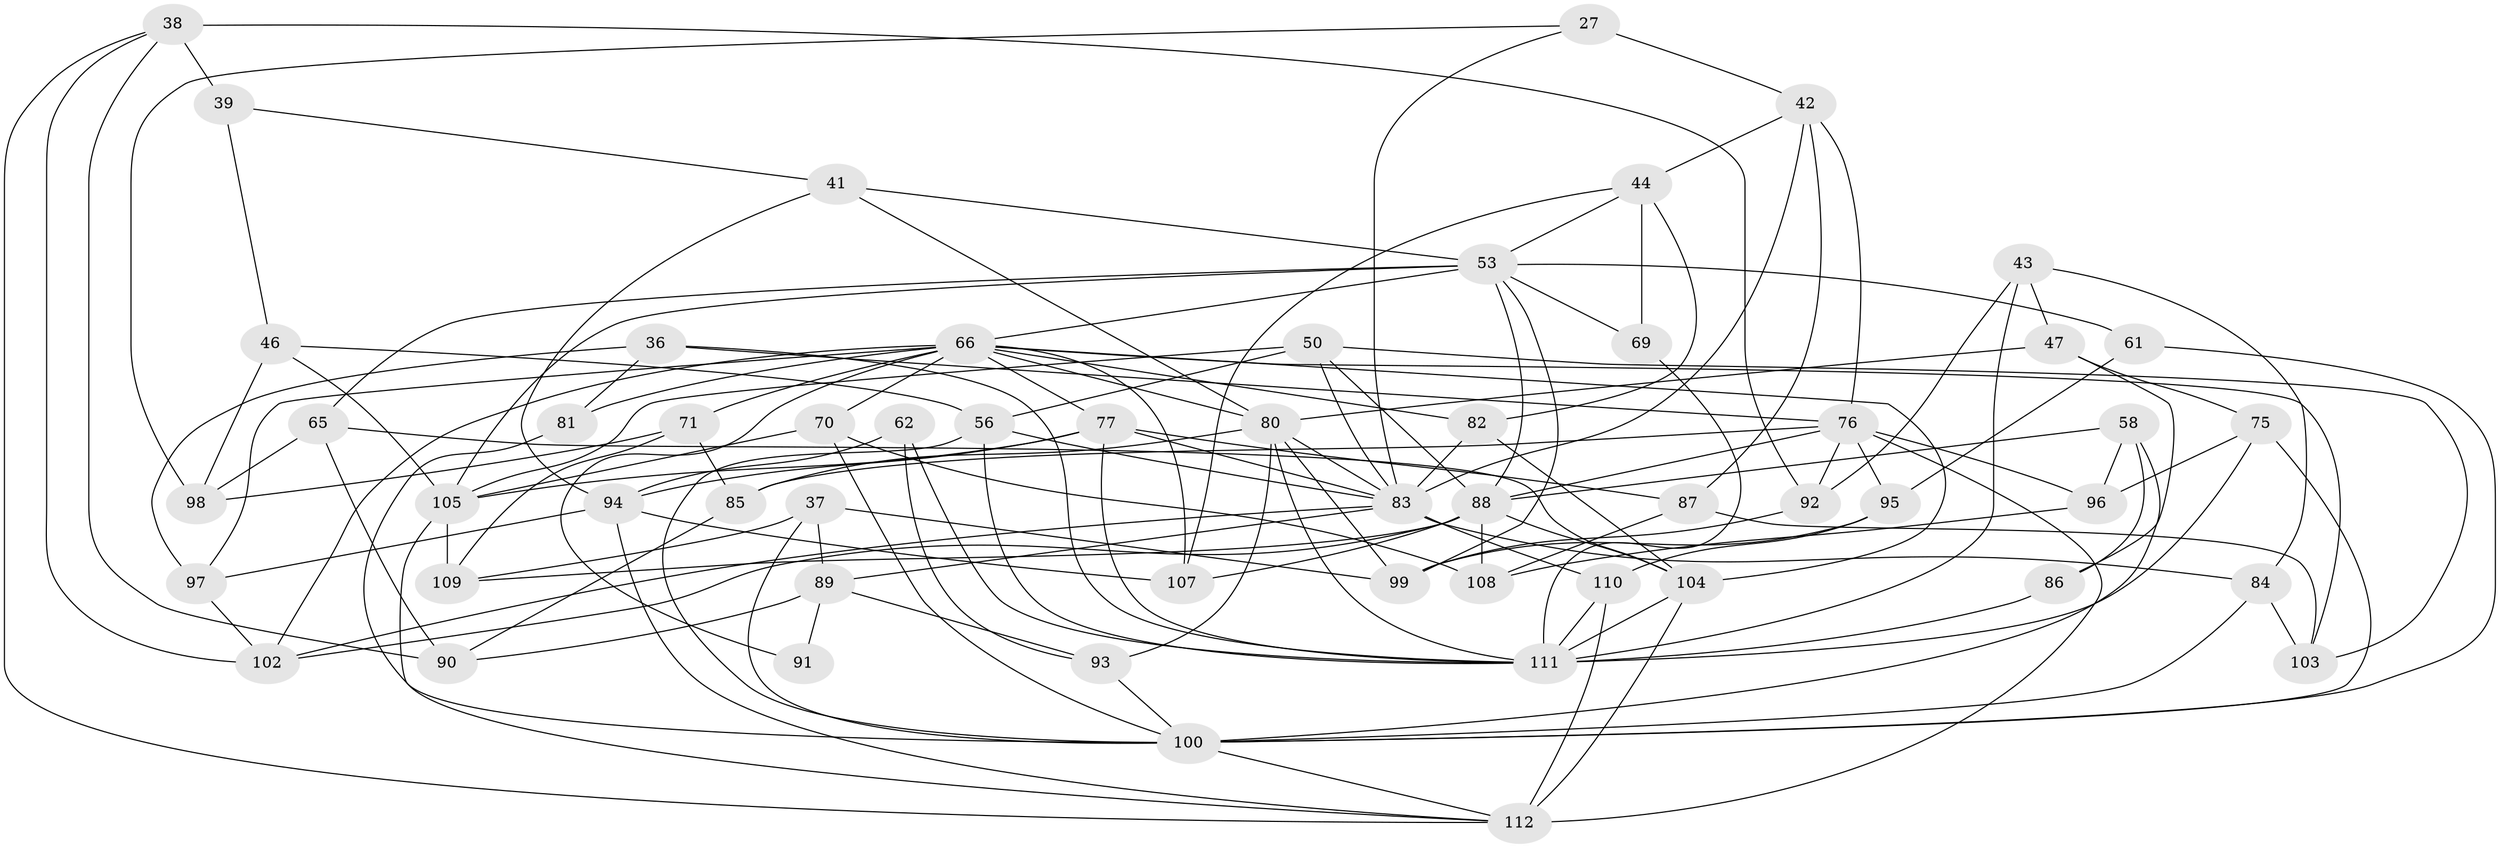 // original degree distribution, {4: 1.0}
// Generated by graph-tools (version 1.1) at 2025/56/03/09/25 04:56:15]
// undirected, 56 vertices, 141 edges
graph export_dot {
graph [start="1"]
  node [color=gray90,style=filled];
  27;
  36;
  37;
  38 [super="+13"];
  39;
  41;
  42 [super="+23"];
  43;
  44 [super="+33"];
  46;
  47 [super="+17"];
  50 [super="+29"];
  53 [super="+18+25+52"];
  56 [super="+2"];
  58;
  61;
  62;
  65;
  66 [super="+14+34+55+54"];
  69;
  70;
  71;
  75;
  76 [super="+72"];
  77 [super="+73"];
  80 [super="+7+40"];
  81;
  82;
  83 [super="+5+8+60"];
  84;
  85;
  86;
  87;
  88 [super="+19+45+48+79"];
  89 [super="+78"];
  90;
  91;
  92;
  93;
  94 [super="+59+49"];
  95;
  96;
  97 [super="+74"];
  98;
  99 [super="+32"];
  100 [super="+4+63+28"];
  102 [super="+67"];
  103;
  104 [super="+51+64"];
  105 [super="+11+12+101"];
  107;
  108;
  109;
  110;
  111 [super="+9+68+106"];
  112 [super="+6+57"];
  27 -- 42 [weight=2];
  27 -- 98;
  27 -- 83;
  36 -- 81;
  36 -- 111;
  36 -- 76;
  36 -- 97;
  37 -- 109;
  37 -- 89;
  37 -- 99;
  37 -- 100;
  38 -- 90;
  38 -- 39 [weight=2];
  38 -- 102;
  38 -- 92;
  38 -- 112;
  39 -- 46;
  39 -- 41;
  41 -- 94;
  41 -- 80;
  41 -- 53;
  42 -- 87;
  42 -- 44;
  42 -- 76;
  42 -- 83;
  43 -- 84;
  43 -- 92;
  43 -- 47;
  43 -- 111;
  44 -- 69 [weight=2];
  44 -- 82;
  44 -- 107;
  44 -- 53;
  46 -- 98;
  46 -- 56;
  46 -- 105;
  47 -- 80 [weight=3];
  47 -- 75;
  47 -- 86;
  50 -- 103;
  50 -- 56 [weight=2];
  50 -- 105;
  50 -- 88;
  50 -- 83;
  53 -- 61 [weight=2];
  53 -- 65;
  53 -- 69;
  53 -- 105 [weight=4];
  53 -- 99 [weight=2];
  53 -- 66 [weight=3];
  53 -- 88 [weight=3];
  56 -- 83;
  56 -- 100;
  56 -- 111;
  58 -- 96;
  58 -- 86;
  58 -- 100;
  58 -- 88;
  61 -- 95;
  61 -- 100;
  62 -- 93;
  62 -- 111 [weight=2];
  62 -- 94;
  65 -- 98;
  65 -- 90;
  65 -- 104;
  66 -- 81 [weight=2];
  66 -- 91 [weight=2];
  66 -- 104;
  66 -- 97 [weight=2];
  66 -- 102;
  66 -- 103;
  66 -- 71;
  66 -- 107;
  66 -- 80;
  66 -- 82;
  66 -- 70;
  66 -- 77;
  69 -- 111;
  70 -- 108;
  70 -- 105;
  70 -- 100;
  71 -- 98;
  71 -- 109;
  71 -- 85;
  75 -- 96;
  75 -- 111;
  75 -- 100;
  76 -- 95;
  76 -- 85;
  76 -- 112;
  76 -- 96;
  76 -- 92;
  76 -- 88;
  77 -- 105;
  77 -- 83 [weight=2];
  77 -- 111;
  77 -- 87;
  77 -- 94 [weight=2];
  80 -- 85;
  80 -- 93;
  80 -- 111;
  80 -- 99;
  80 -- 83;
  81 -- 100;
  82 -- 104;
  82 -- 83;
  83 -- 89;
  83 -- 84;
  83 -- 110;
  83 -- 102;
  84 -- 103;
  84 -- 100;
  85 -- 90;
  86 -- 111 [weight=2];
  87 -- 103;
  87 -- 108;
  88 -- 104;
  88 -- 107;
  88 -- 102 [weight=2];
  88 -- 109;
  88 -- 108;
  89 -- 90;
  89 -- 91 [weight=2];
  89 -- 93;
  92 -- 99;
  93 -- 100;
  94 -- 107;
  94 -- 97 [weight=2];
  94 -- 112;
  95 -- 110;
  95 -- 99;
  96 -- 108;
  97 -- 102;
  100 -- 112;
  104 -- 112 [weight=2];
  104 -- 111 [weight=2];
  105 -- 112;
  105 -- 109;
  110 -- 112;
  110 -- 111;
}
